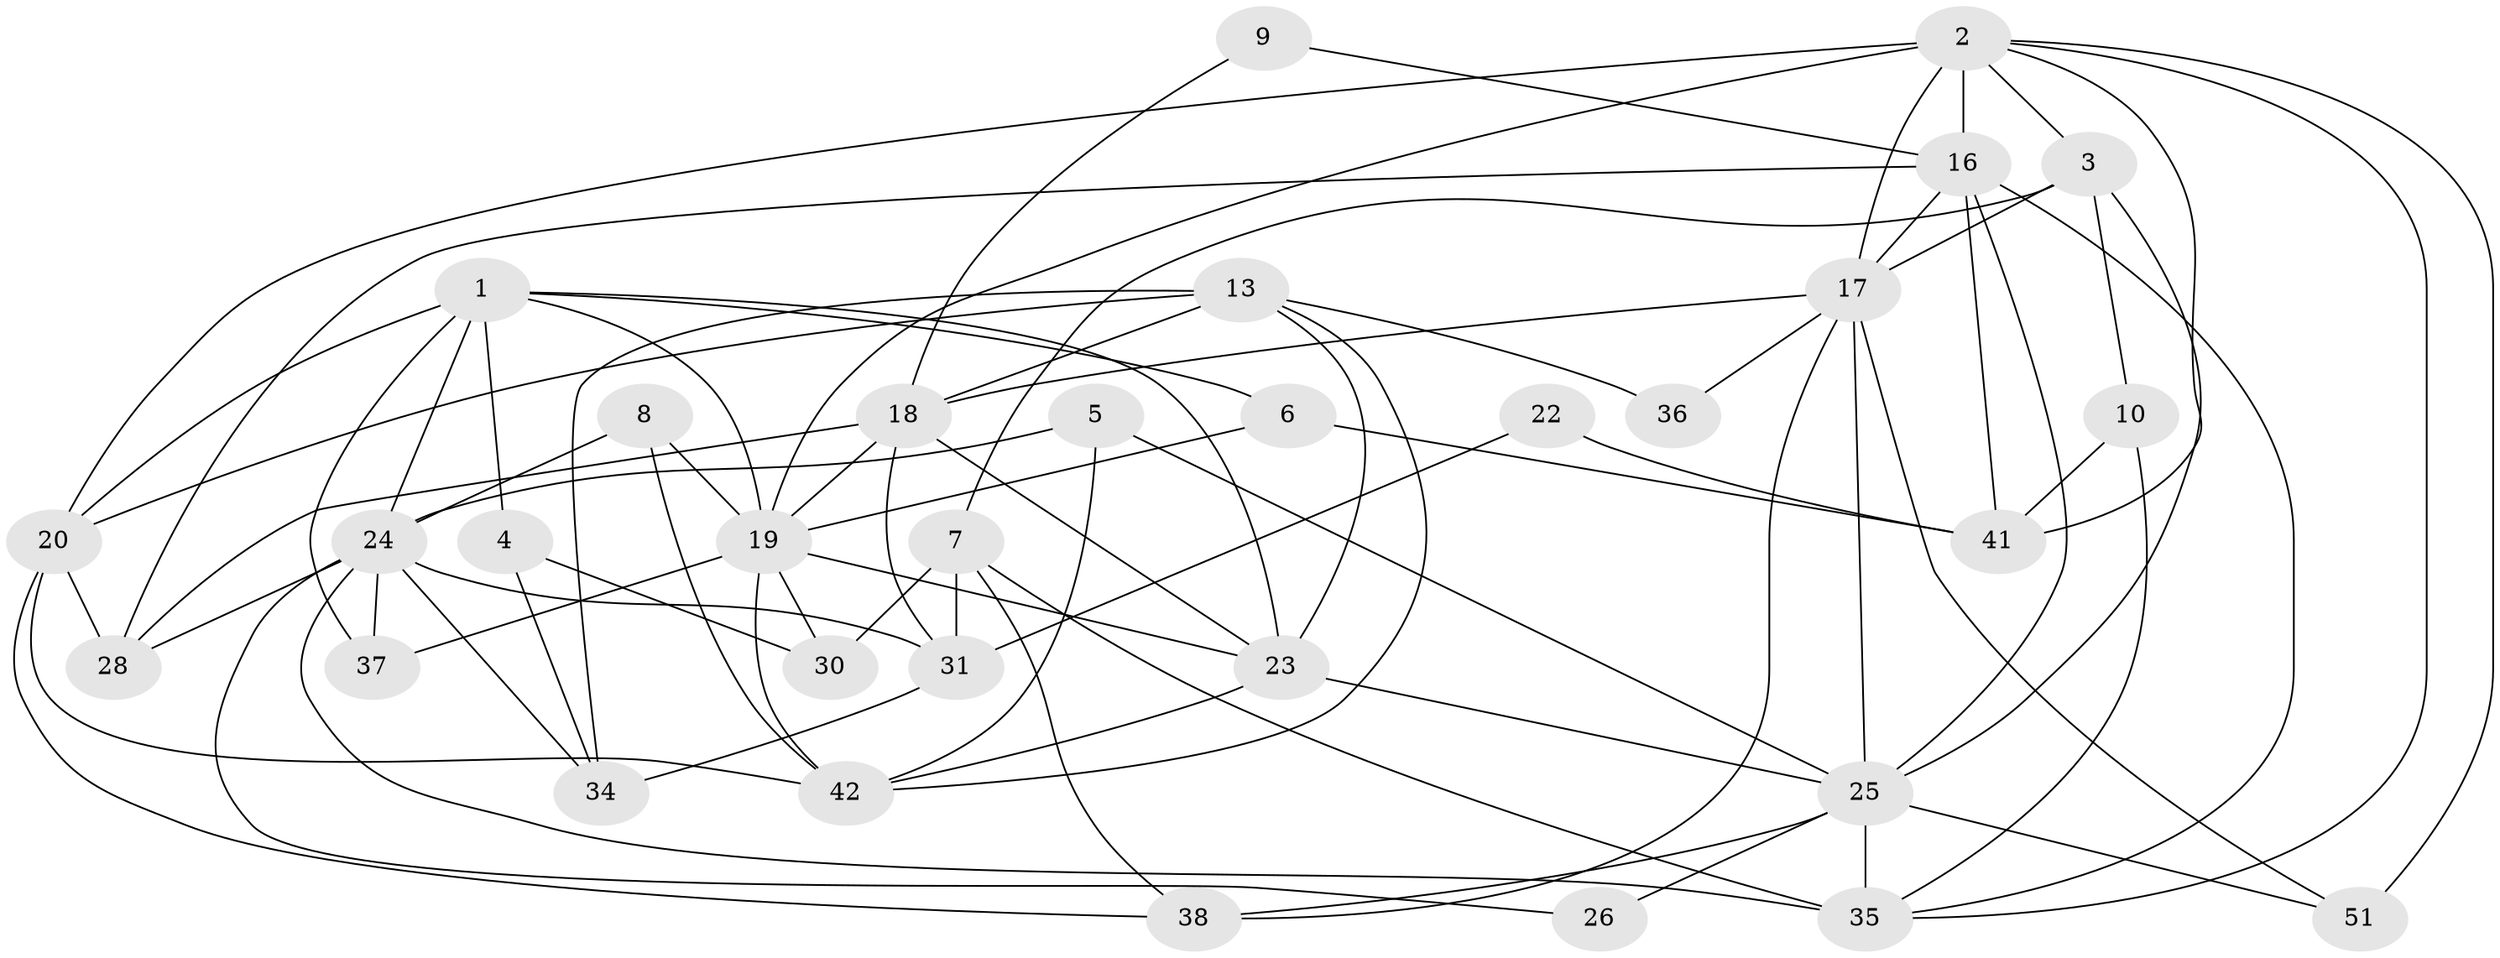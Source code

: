 // Generated by graph-tools (version 1.1) at 2025/23/03/03/25 07:23:58]
// undirected, 32 vertices, 79 edges
graph export_dot {
graph [start="1"]
  node [color=gray90,style=filled];
  1 [super="+11"];
  2 [super="+12"];
  3;
  4 [super="+14"];
  5;
  6;
  7 [super="+49"];
  8;
  9;
  10 [super="+50"];
  13 [super="+15"];
  16 [super="+44"];
  17 [super="+47"];
  18 [super="+33"];
  19 [super="+21"];
  20 [super="+45"];
  22;
  23 [super="+48"];
  24 [super="+27"];
  25 [super="+29"];
  26;
  28 [super="+32"];
  30;
  31 [super="+43"];
  34 [super="+39"];
  35 [super="+52"];
  36;
  37;
  38 [super="+40"];
  41;
  42 [super="+46"];
  51;
  1 -- 20;
  1 -- 23;
  1 -- 4;
  1 -- 19;
  1 -- 37;
  1 -- 6;
  1 -- 24;
  2 -- 16 [weight=2];
  2 -- 3;
  2 -- 19;
  2 -- 17;
  2 -- 51;
  2 -- 41;
  2 -- 20;
  2 -- 35;
  3 -- 7;
  3 -- 17;
  3 -- 10;
  3 -- 25;
  4 -- 30;
  4 -- 34;
  5 -- 24;
  5 -- 25;
  5 -- 42;
  6 -- 41;
  6 -- 19;
  7 -- 38;
  7 -- 31;
  7 -- 35 [weight=2];
  7 -- 30;
  8 -- 19;
  8 -- 42;
  8 -- 24;
  9 -- 16;
  9 -- 18;
  10 -- 35;
  10 -- 41;
  13 -- 20;
  13 -- 36;
  13 -- 42;
  13 -- 18;
  13 -- 23;
  13 -- 34;
  16 -- 25;
  16 -- 35;
  16 -- 17;
  16 -- 28;
  16 -- 41;
  17 -- 38;
  17 -- 51;
  17 -- 25;
  17 -- 18;
  17 -- 36;
  18 -- 28;
  18 -- 31;
  18 -- 19;
  18 -- 23;
  19 -- 37;
  19 -- 23;
  19 -- 42;
  19 -- 30;
  20 -- 42;
  20 -- 38;
  20 -- 28;
  22 -- 41;
  22 -- 31;
  23 -- 42;
  23 -- 25;
  24 -- 37;
  24 -- 26;
  24 -- 31;
  24 -- 34;
  24 -- 28;
  24 -- 35;
  25 -- 51;
  25 -- 26;
  25 -- 35;
  25 -- 38;
  31 -- 34 [weight=2];
}
